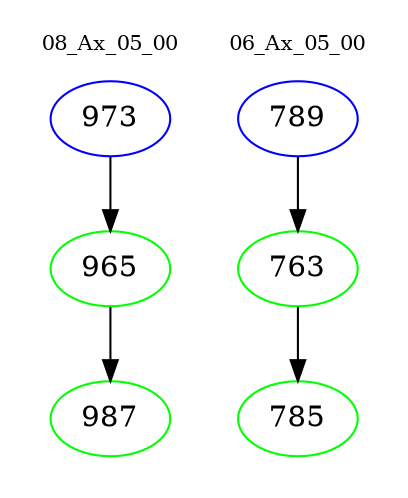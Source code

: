 digraph{
subgraph cluster_0 {
color = white
label = "08_Ax_05_00";
fontsize=10;
T0_973 [label="973", color="blue"]
T0_973 -> T0_965 [color="black"]
T0_965 [label="965", color="green"]
T0_965 -> T0_987 [color="black"]
T0_987 [label="987", color="green"]
}
subgraph cluster_1 {
color = white
label = "06_Ax_05_00";
fontsize=10;
T1_789 [label="789", color="blue"]
T1_789 -> T1_763 [color="black"]
T1_763 [label="763", color="green"]
T1_763 -> T1_785 [color="black"]
T1_785 [label="785", color="green"]
}
}
